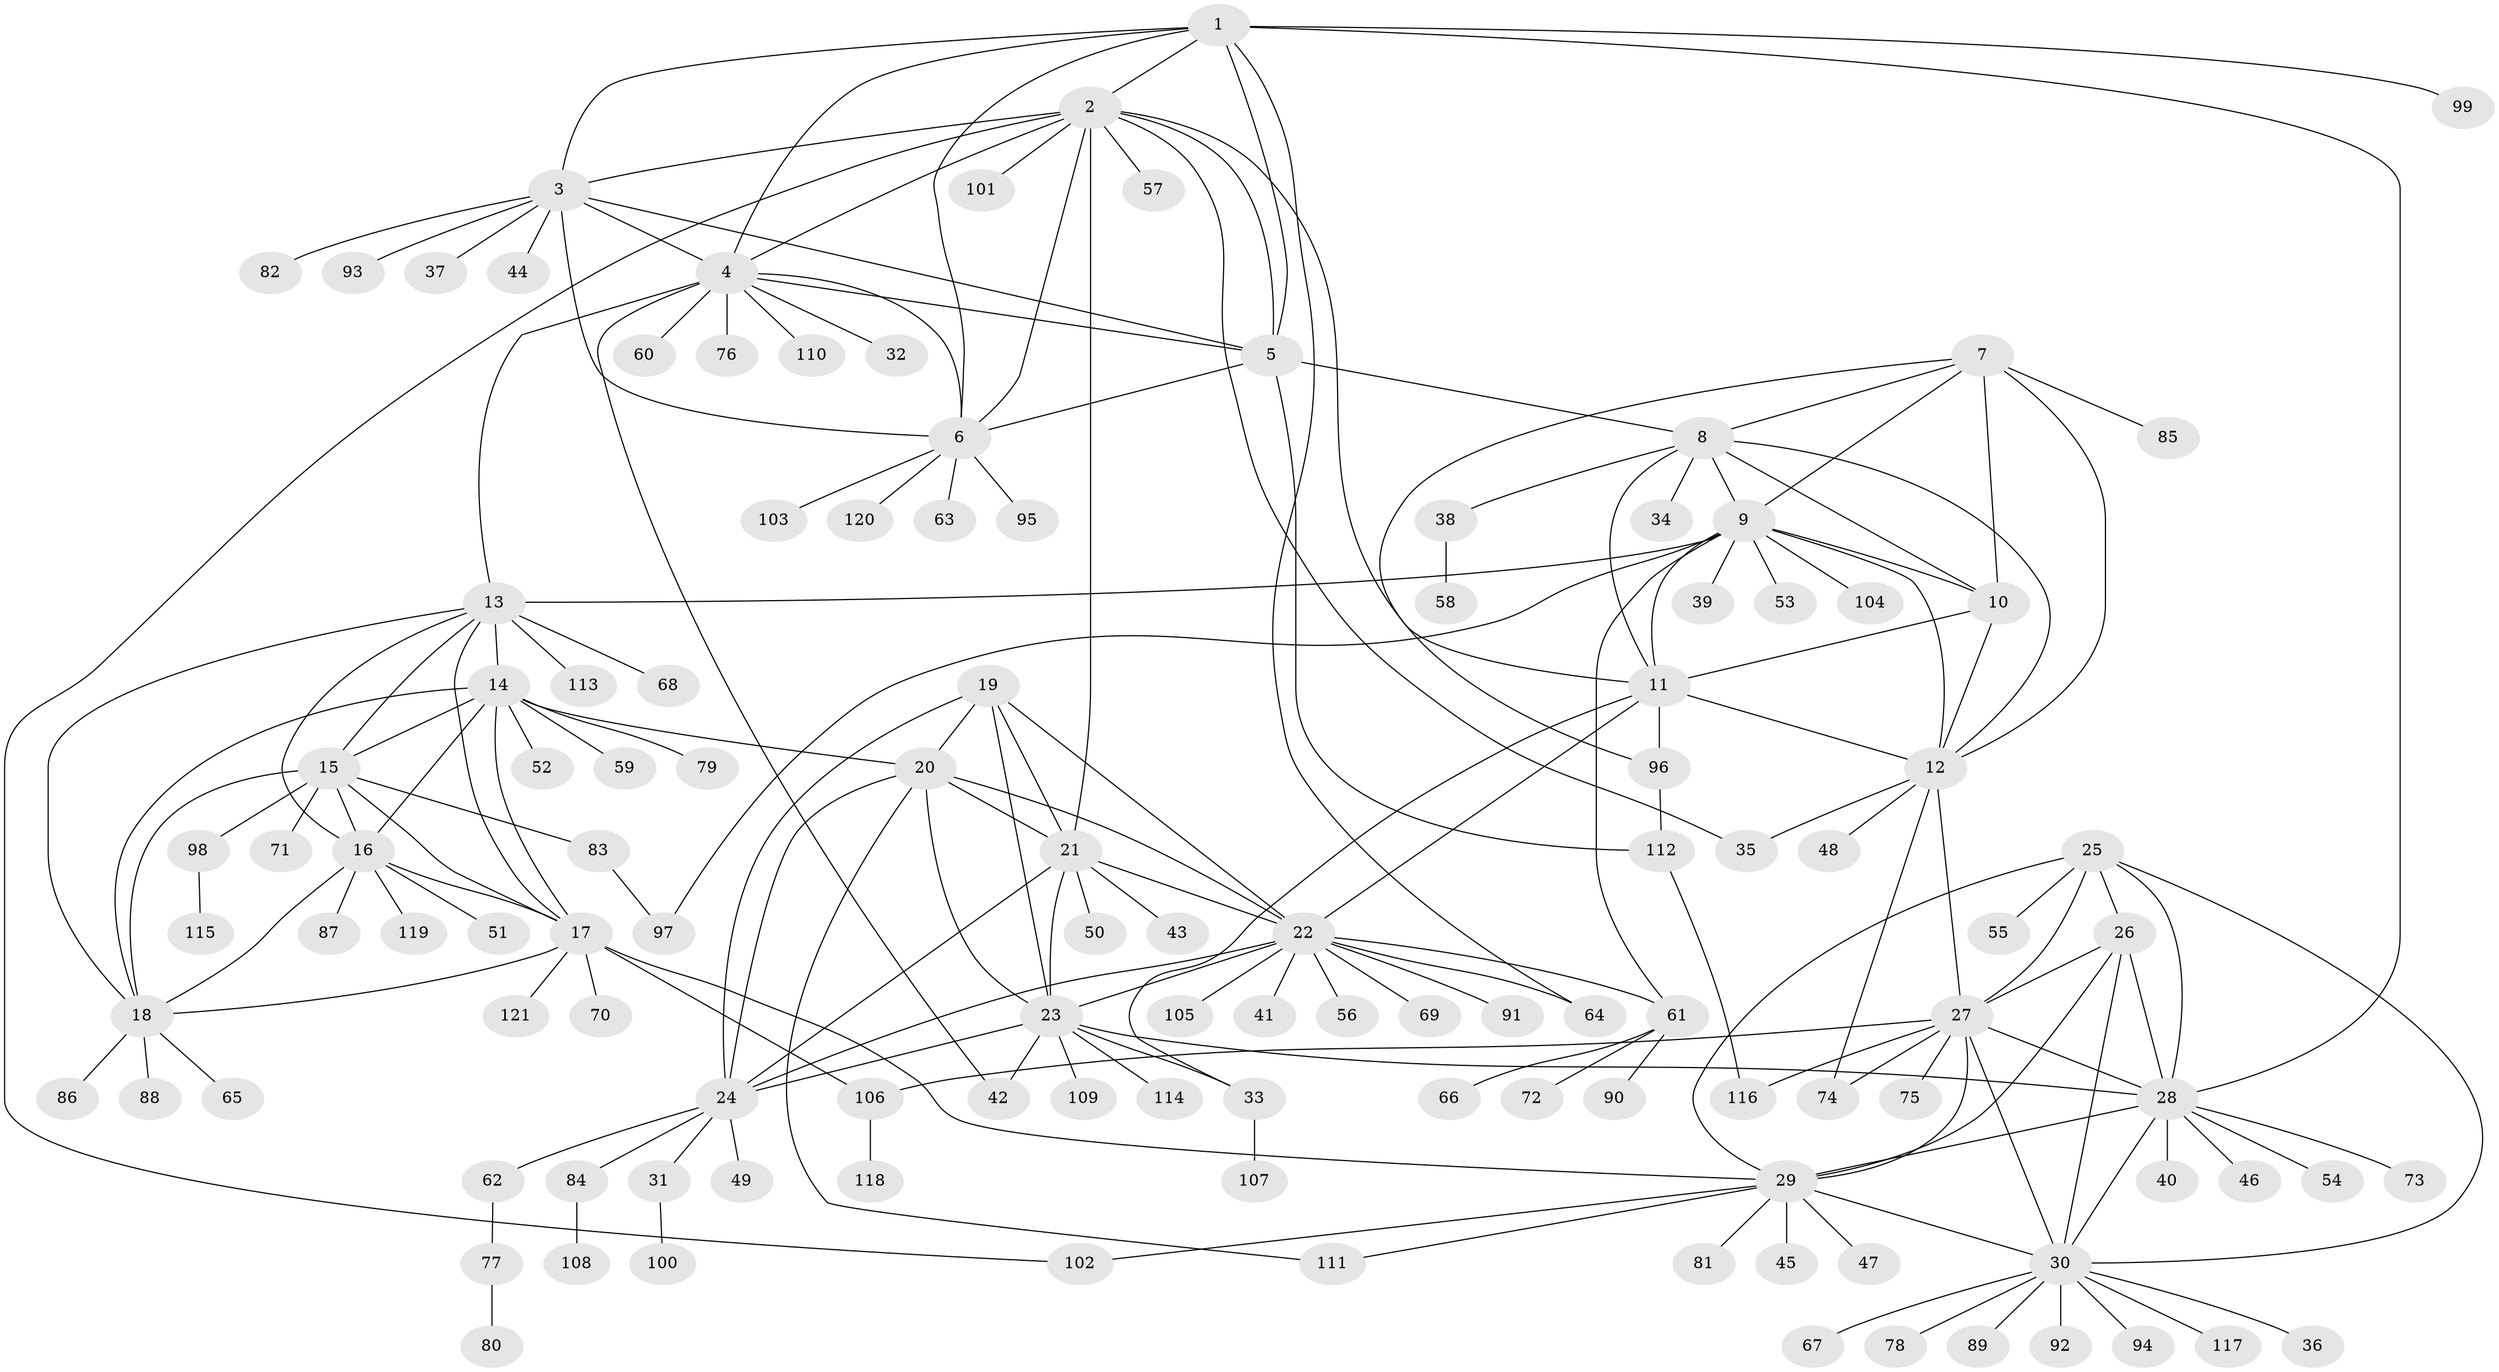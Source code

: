 // Generated by graph-tools (version 1.1) at 2025/55/03/09/25 04:55:26]
// undirected, 121 vertices, 189 edges
graph export_dot {
graph [start="1"]
  node [color=gray90,style=filled];
  1;
  2;
  3;
  4;
  5;
  6;
  7;
  8;
  9;
  10;
  11;
  12;
  13;
  14;
  15;
  16;
  17;
  18;
  19;
  20;
  21;
  22;
  23;
  24;
  25;
  26;
  27;
  28;
  29;
  30;
  31;
  32;
  33;
  34;
  35;
  36;
  37;
  38;
  39;
  40;
  41;
  42;
  43;
  44;
  45;
  46;
  47;
  48;
  49;
  50;
  51;
  52;
  53;
  54;
  55;
  56;
  57;
  58;
  59;
  60;
  61;
  62;
  63;
  64;
  65;
  66;
  67;
  68;
  69;
  70;
  71;
  72;
  73;
  74;
  75;
  76;
  77;
  78;
  79;
  80;
  81;
  82;
  83;
  84;
  85;
  86;
  87;
  88;
  89;
  90;
  91;
  92;
  93;
  94;
  95;
  96;
  97;
  98;
  99;
  100;
  101;
  102;
  103;
  104;
  105;
  106;
  107;
  108;
  109;
  110;
  111;
  112;
  113;
  114;
  115;
  116;
  117;
  118;
  119;
  120;
  121;
  1 -- 2;
  1 -- 3;
  1 -- 4;
  1 -- 5;
  1 -- 6;
  1 -- 28;
  1 -- 64;
  1 -- 99;
  2 -- 3;
  2 -- 4;
  2 -- 5;
  2 -- 6;
  2 -- 21;
  2 -- 35;
  2 -- 57;
  2 -- 96;
  2 -- 101;
  2 -- 102;
  3 -- 4;
  3 -- 5;
  3 -- 6;
  3 -- 37;
  3 -- 44;
  3 -- 82;
  3 -- 93;
  4 -- 5;
  4 -- 6;
  4 -- 13;
  4 -- 32;
  4 -- 42;
  4 -- 60;
  4 -- 76;
  4 -- 110;
  5 -- 6;
  5 -- 8;
  5 -- 112;
  6 -- 63;
  6 -- 95;
  6 -- 103;
  6 -- 120;
  7 -- 8;
  7 -- 9;
  7 -- 10;
  7 -- 11;
  7 -- 12;
  7 -- 85;
  8 -- 9;
  8 -- 10;
  8 -- 11;
  8 -- 12;
  8 -- 34;
  8 -- 38;
  9 -- 10;
  9 -- 11;
  9 -- 12;
  9 -- 13;
  9 -- 39;
  9 -- 53;
  9 -- 61;
  9 -- 97;
  9 -- 104;
  10 -- 11;
  10 -- 12;
  11 -- 12;
  11 -- 22;
  11 -- 33;
  11 -- 96;
  12 -- 27;
  12 -- 35;
  12 -- 48;
  12 -- 74;
  13 -- 14;
  13 -- 15;
  13 -- 16;
  13 -- 17;
  13 -- 18;
  13 -- 68;
  13 -- 113;
  14 -- 15;
  14 -- 16;
  14 -- 17;
  14 -- 18;
  14 -- 20;
  14 -- 52;
  14 -- 59;
  14 -- 79;
  15 -- 16;
  15 -- 17;
  15 -- 18;
  15 -- 71;
  15 -- 83;
  15 -- 98;
  16 -- 17;
  16 -- 18;
  16 -- 51;
  16 -- 87;
  16 -- 119;
  17 -- 18;
  17 -- 29;
  17 -- 70;
  17 -- 106;
  17 -- 121;
  18 -- 65;
  18 -- 86;
  18 -- 88;
  19 -- 20;
  19 -- 21;
  19 -- 22;
  19 -- 23;
  19 -- 24;
  20 -- 21;
  20 -- 22;
  20 -- 23;
  20 -- 24;
  20 -- 111;
  21 -- 22;
  21 -- 23;
  21 -- 24;
  21 -- 43;
  21 -- 50;
  22 -- 23;
  22 -- 24;
  22 -- 41;
  22 -- 56;
  22 -- 61;
  22 -- 64;
  22 -- 69;
  22 -- 91;
  22 -- 105;
  23 -- 24;
  23 -- 28;
  23 -- 33;
  23 -- 42;
  23 -- 109;
  23 -- 114;
  24 -- 31;
  24 -- 49;
  24 -- 62;
  24 -- 84;
  25 -- 26;
  25 -- 27;
  25 -- 28;
  25 -- 29;
  25 -- 30;
  25 -- 55;
  26 -- 27;
  26 -- 28;
  26 -- 29;
  26 -- 30;
  27 -- 28;
  27 -- 29;
  27 -- 30;
  27 -- 74;
  27 -- 75;
  27 -- 106;
  27 -- 116;
  28 -- 29;
  28 -- 30;
  28 -- 40;
  28 -- 46;
  28 -- 54;
  28 -- 73;
  29 -- 30;
  29 -- 45;
  29 -- 47;
  29 -- 81;
  29 -- 102;
  29 -- 111;
  30 -- 36;
  30 -- 67;
  30 -- 78;
  30 -- 89;
  30 -- 92;
  30 -- 94;
  30 -- 117;
  31 -- 100;
  33 -- 107;
  38 -- 58;
  61 -- 66;
  61 -- 72;
  61 -- 90;
  62 -- 77;
  77 -- 80;
  83 -- 97;
  84 -- 108;
  96 -- 112;
  98 -- 115;
  106 -- 118;
  112 -- 116;
}
